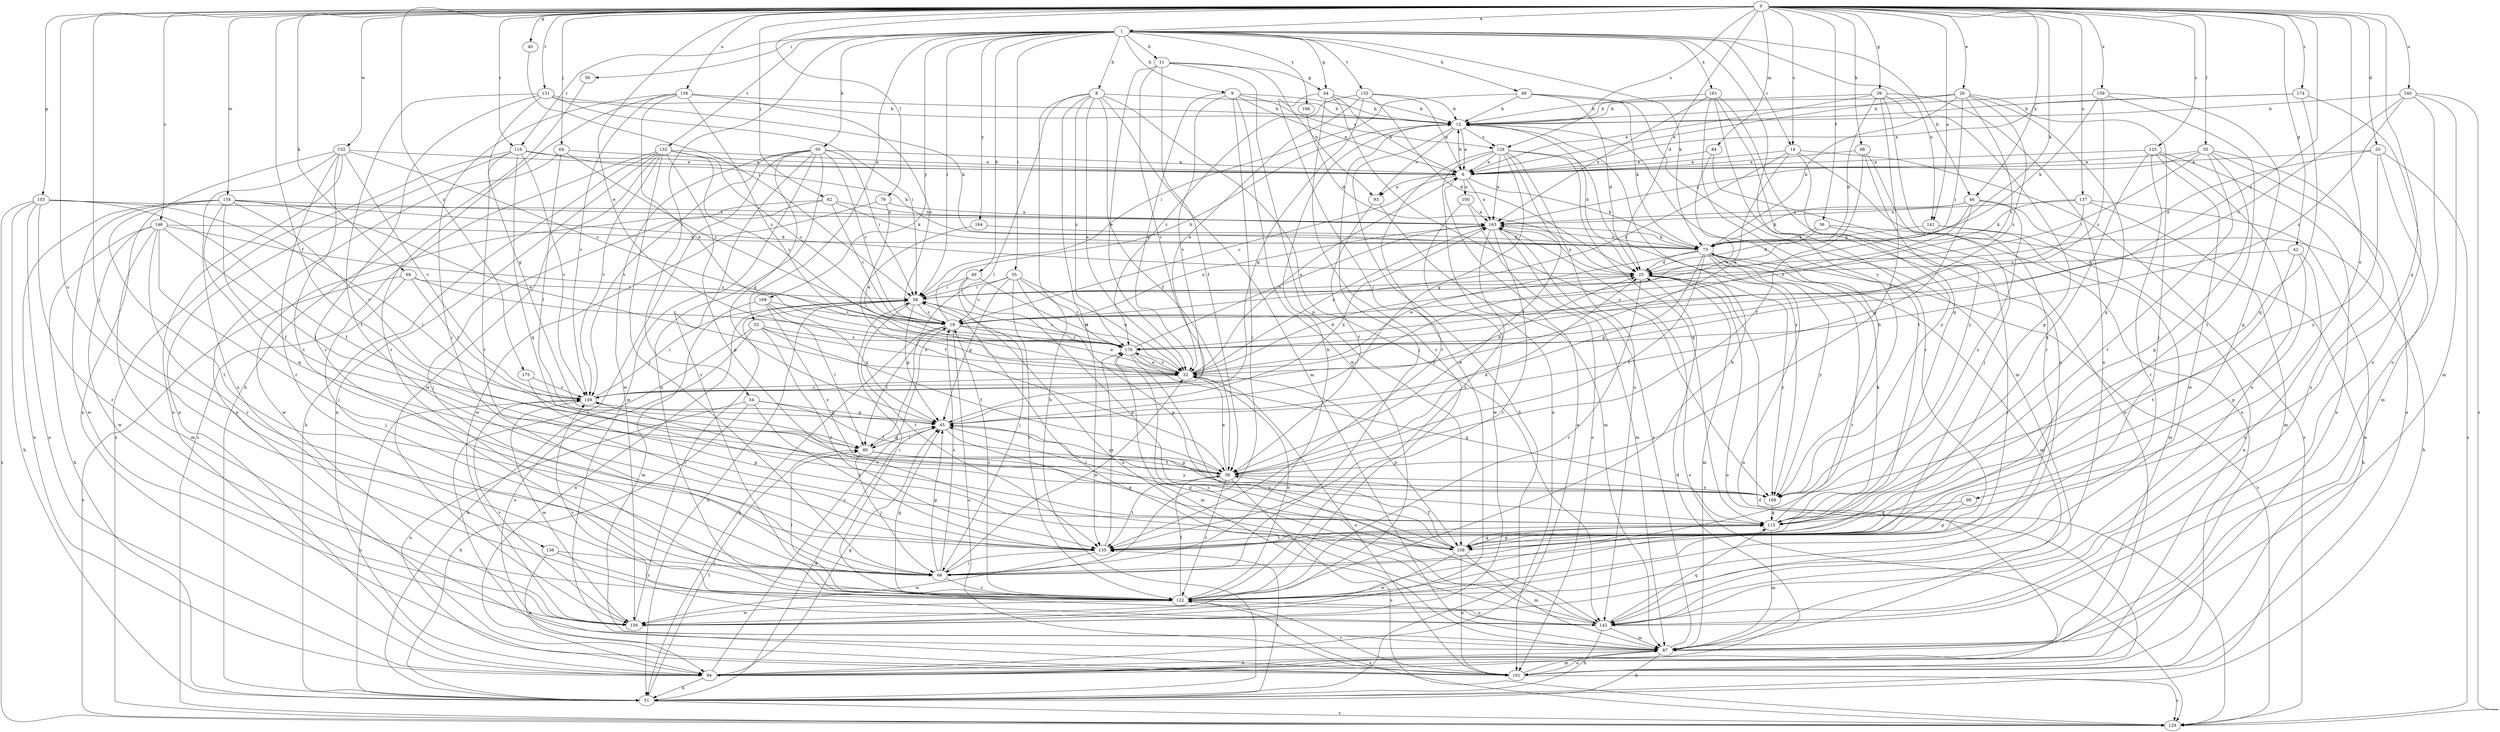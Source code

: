 strict digraph  {
0;
1;
6;
8;
9;
11;
12;
14;
19;
20;
25;
26;
32;
35;
36;
38;
39;
40;
42;
44;
45;
46;
48;
49;
50;
51;
52;
54;
55;
56;
58;
62;
64;
66;
68;
69;
73;
76;
80;
84;
87;
93;
94;
98;
100;
101;
103;
108;
115;
116;
122;
125;
128;
129;
131;
132;
133;
135;
136;
137;
138;
140;
141;
142;
146;
149;
152;
154;
156;
159;
161;
163;
164;
166;
168;
169;
174;
175;
176;
0 -> 1  [label=a];
0 -> 14  [label=c];
0 -> 20  [label=d];
0 -> 25  [label=d];
0 -> 26  [label=e];
0 -> 32  [label=e];
0 -> 35  [label=f];
0 -> 36  [label=f];
0 -> 38  [label=f];
0 -> 39  [label=g];
0 -> 40  [label=g];
0 -> 42  [label=g];
0 -> 46  [label=h];
0 -> 62  [label=j];
0 -> 64  [label=j];
0 -> 66  [label=j];
0 -> 68  [label=k];
0 -> 69  [label=k];
0 -> 73  [label=k];
0 -> 76  [label=l];
0 -> 84  [label=m];
0 -> 98  [label=o];
0 -> 103  [label=p];
0 -> 115  [label=q];
0 -> 116  [label=r];
0 -> 125  [label=s];
0 -> 128  [label=s];
0 -> 131  [label=t];
0 -> 136  [label=u];
0 -> 137  [label=u];
0 -> 138  [label=u];
0 -> 140  [label=u];
0 -> 141  [label=u];
0 -> 146  [label=v];
0 -> 152  [label=w];
0 -> 154  [label=w];
0 -> 159  [label=x];
0 -> 174  [label=z];
0 -> 175  [label=z];
0 -> 176  [label=z];
1 -> 8  [label=b];
1 -> 9  [label=b];
1 -> 11  [label=b];
1 -> 14  [label=c];
1 -> 44  [label=g];
1 -> 46  [label=h];
1 -> 48  [label=h];
1 -> 49  [label=h];
1 -> 50  [label=h];
1 -> 52  [label=i];
1 -> 54  [label=i];
1 -> 55  [label=i];
1 -> 56  [label=i];
1 -> 58  [label=i];
1 -> 73  [label=k];
1 -> 116  [label=r];
1 -> 132  [label=t];
1 -> 133  [label=t];
1 -> 141  [label=u];
1 -> 161  [label=x];
1 -> 164  [label=y];
1 -> 166  [label=y];
1 -> 168  [label=y];
1 -> 169  [label=y];
6 -> 12  [label=b];
6 -> 19  [label=c];
6 -> 73  [label=k];
6 -> 93  [label=n];
6 -> 100  [label=o];
6 -> 163  [label=x];
8 -> 12  [label=b];
8 -> 32  [label=e];
8 -> 38  [label=f];
8 -> 51  [label=h];
8 -> 80  [label=l];
8 -> 87  [label=m];
8 -> 135  [label=t];
8 -> 142  [label=u];
8 -> 176  [label=z];
9 -> 6  [label=a];
9 -> 12  [label=b];
9 -> 32  [label=e];
9 -> 66  [label=j];
9 -> 128  [label=s];
9 -> 149  [label=v];
9 -> 156  [label=w];
11 -> 32  [label=e];
11 -> 38  [label=f];
11 -> 44  [label=g];
11 -> 93  [label=n];
11 -> 108  [label=p];
11 -> 149  [label=v];
12 -> 6  [label=a];
12 -> 25  [label=d];
12 -> 51  [label=h];
12 -> 66  [label=j];
12 -> 93  [label=n];
12 -> 128  [label=s];
14 -> 6  [label=a];
14 -> 19  [label=c];
14 -> 32  [label=e];
14 -> 101  [label=o];
14 -> 129  [label=s];
14 -> 169  [label=y];
19 -> 12  [label=b];
19 -> 32  [label=e];
19 -> 51  [label=h];
19 -> 80  [label=l];
19 -> 101  [label=o];
19 -> 163  [label=x];
19 -> 176  [label=z];
20 -> 6  [label=a];
20 -> 25  [label=d];
20 -> 87  [label=m];
20 -> 129  [label=s];
20 -> 169  [label=y];
25 -> 58  [label=i];
25 -> 87  [label=m];
25 -> 101  [label=o];
25 -> 122  [label=r];
25 -> 163  [label=x];
25 -> 169  [label=y];
26 -> 6  [label=a];
26 -> 12  [label=b];
26 -> 19  [label=c];
26 -> 58  [label=i];
26 -> 66  [label=j];
26 -> 73  [label=k];
26 -> 115  [label=q];
26 -> 176  [label=z];
32 -> 6  [label=a];
32 -> 25  [label=d];
32 -> 101  [label=o];
32 -> 108  [label=p];
32 -> 149  [label=v];
32 -> 163  [label=x];
32 -> 176  [label=z];
35 -> 6  [label=a];
35 -> 58  [label=i];
35 -> 101  [label=o];
35 -> 108  [label=p];
35 -> 135  [label=t];
35 -> 142  [label=u];
35 -> 163  [label=x];
36 -> 25  [label=d];
36 -> 51  [label=h];
36 -> 73  [label=k];
36 -> 122  [label=r];
38 -> 25  [label=d];
38 -> 32  [label=e];
38 -> 45  [label=g];
38 -> 122  [label=r];
38 -> 129  [label=s];
38 -> 135  [label=t];
38 -> 169  [label=y];
39 -> 6  [label=a];
39 -> 12  [label=b];
39 -> 25  [label=d];
39 -> 38  [label=f];
39 -> 108  [label=p];
39 -> 122  [label=r];
39 -> 142  [label=u];
40 -> 58  [label=i];
42 -> 25  [label=d];
42 -> 108  [label=p];
42 -> 135  [label=t];
42 -> 142  [label=u];
44 -> 6  [label=a];
44 -> 12  [label=b];
44 -> 122  [label=r];
44 -> 156  [label=w];
44 -> 169  [label=y];
45 -> 80  [label=l];
45 -> 108  [label=p];
45 -> 163  [label=x];
46 -> 45  [label=g];
46 -> 51  [label=h];
46 -> 73  [label=k];
46 -> 163  [label=x];
46 -> 169  [label=y];
46 -> 176  [label=z];
48 -> 12  [label=b];
48 -> 25  [label=d];
48 -> 58  [label=i];
48 -> 73  [label=k];
48 -> 87  [label=m];
49 -> 32  [label=e];
49 -> 58  [label=i];
49 -> 66  [label=j];
49 -> 108  [label=p];
50 -> 6  [label=a];
50 -> 19  [label=c];
50 -> 45  [label=g];
50 -> 58  [label=i];
50 -> 87  [label=m];
50 -> 101  [label=o];
50 -> 122  [label=r];
50 -> 142  [label=u];
50 -> 149  [label=v];
50 -> 156  [label=w];
51 -> 45  [label=g];
51 -> 80  [label=l];
51 -> 129  [label=s];
51 -> 135  [label=t];
51 -> 149  [label=v];
52 -> 32  [label=e];
52 -> 38  [label=f];
52 -> 51  [label=h];
52 -> 101  [label=o];
52 -> 135  [label=t];
52 -> 176  [label=z];
54 -> 38  [label=f];
54 -> 45  [label=g];
54 -> 51  [label=h];
54 -> 94  [label=n];
54 -> 135  [label=t];
55 -> 19  [label=c];
55 -> 32  [label=e];
55 -> 45  [label=g];
55 -> 58  [label=i];
55 -> 108  [label=p];
55 -> 122  [label=r];
55 -> 176  [label=z];
56 -> 51  [label=h];
58 -> 19  [label=c];
58 -> 45  [label=g];
58 -> 51  [label=h];
58 -> 94  [label=n];
58 -> 135  [label=t];
58 -> 142  [label=u];
62 -> 19  [label=c];
62 -> 66  [label=j];
62 -> 73  [label=k];
62 -> 156  [label=w];
62 -> 163  [label=x];
64 -> 6  [label=a];
64 -> 19  [label=c];
64 -> 80  [label=l];
64 -> 101  [label=o];
66 -> 12  [label=b];
66 -> 19  [label=c];
66 -> 32  [label=e];
66 -> 45  [label=g];
66 -> 122  [label=r];
68 -> 6  [label=a];
68 -> 38  [label=f];
68 -> 66  [label=j];
68 -> 169  [label=y];
69 -> 58  [label=i];
69 -> 66  [label=j];
69 -> 129  [label=s];
69 -> 149  [label=v];
69 -> 176  [label=z];
73 -> 25  [label=d];
73 -> 32  [label=e];
73 -> 38  [label=f];
73 -> 45  [label=g];
73 -> 87  [label=m];
73 -> 94  [label=n];
73 -> 122  [label=r];
73 -> 129  [label=s];
73 -> 163  [label=x];
73 -> 169  [label=y];
76 -> 32  [label=e];
76 -> 156  [label=w];
76 -> 163  [label=x];
80 -> 38  [label=f];
80 -> 45  [label=g];
80 -> 66  [label=j];
80 -> 169  [label=y];
84 -> 6  [label=a];
84 -> 32  [label=e];
84 -> 94  [label=n];
87 -> 51  [label=h];
87 -> 94  [label=n];
87 -> 101  [label=o];
87 -> 163  [label=x];
93 -> 38  [label=f];
93 -> 87  [label=m];
94 -> 6  [label=a];
94 -> 19  [label=c];
94 -> 25  [label=d];
94 -> 45  [label=g];
94 -> 51  [label=h];
98 -> 108  [label=p];
98 -> 115  [label=q];
100 -> 101  [label=o];
100 -> 156  [label=w];
100 -> 163  [label=x];
101 -> 87  [label=m];
101 -> 122  [label=r];
101 -> 129  [label=s];
103 -> 38  [label=f];
103 -> 51  [label=h];
103 -> 80  [label=l];
103 -> 94  [label=n];
103 -> 122  [label=r];
103 -> 129  [label=s];
103 -> 163  [label=x];
108 -> 38  [label=f];
108 -> 45  [label=g];
108 -> 87  [label=m];
108 -> 101  [label=o];
108 -> 115  [label=q];
108 -> 156  [label=w];
115 -> 12  [label=b];
115 -> 73  [label=k];
115 -> 87  [label=m];
115 -> 108  [label=p];
115 -> 135  [label=t];
115 -> 149  [label=v];
116 -> 6  [label=a];
116 -> 73  [label=k];
116 -> 94  [label=n];
116 -> 115  [label=q];
116 -> 129  [label=s];
116 -> 135  [label=t];
116 -> 149  [label=v];
122 -> 12  [label=b];
122 -> 19  [label=c];
122 -> 32  [label=e];
122 -> 38  [label=f];
122 -> 45  [label=g];
122 -> 58  [label=i];
122 -> 80  [label=l];
122 -> 129  [label=s];
122 -> 142  [label=u];
122 -> 156  [label=w];
125 -> 6  [label=a];
125 -> 94  [label=n];
125 -> 115  [label=q];
125 -> 122  [label=r];
125 -> 142  [label=u];
125 -> 156  [label=w];
128 -> 6  [label=a];
128 -> 38  [label=f];
128 -> 45  [label=g];
128 -> 101  [label=o];
128 -> 115  [label=q];
128 -> 135  [label=t];
128 -> 142  [label=u];
128 -> 163  [label=x];
128 -> 169  [label=y];
129 -> 25  [label=d];
131 -> 12  [label=b];
131 -> 45  [label=g];
131 -> 58  [label=i];
131 -> 73  [label=k];
131 -> 122  [label=r];
131 -> 135  [label=t];
132 -> 6  [label=a];
132 -> 19  [label=c];
132 -> 51  [label=h];
132 -> 66  [label=j];
132 -> 94  [label=n];
132 -> 108  [label=p];
132 -> 129  [label=s];
132 -> 149  [label=v];
132 -> 156  [label=w];
132 -> 176  [label=z];
133 -> 6  [label=a];
133 -> 12  [label=b];
133 -> 25  [label=d];
133 -> 32  [label=e];
133 -> 45  [label=g];
133 -> 176  [label=z];
135 -> 66  [label=j];
135 -> 156  [label=w];
135 -> 176  [label=z];
136 -> 66  [label=j];
136 -> 94  [label=n];
136 -> 122  [label=r];
137 -> 19  [label=c];
137 -> 73  [label=k];
137 -> 87  [label=m];
137 -> 101  [label=o];
137 -> 163  [label=x];
138 -> 12  [label=b];
138 -> 19  [label=c];
138 -> 32  [label=e];
138 -> 66  [label=j];
138 -> 122  [label=r];
138 -> 149  [label=v];
138 -> 176  [label=z];
140 -> 12  [label=b];
140 -> 19  [label=c];
140 -> 87  [label=m];
140 -> 129  [label=s];
140 -> 142  [label=u];
140 -> 176  [label=z];
141 -> 73  [label=k];
141 -> 87  [label=m];
141 -> 94  [label=n];
142 -> 51  [label=h];
142 -> 58  [label=i];
142 -> 87  [label=m];
142 -> 115  [label=q];
142 -> 149  [label=v];
142 -> 176  [label=z];
146 -> 51  [label=h];
146 -> 66  [label=j];
146 -> 73  [label=k];
146 -> 80  [label=l];
146 -> 87  [label=m];
146 -> 122  [label=r];
146 -> 156  [label=w];
146 -> 176  [label=z];
149 -> 25  [label=d];
149 -> 45  [label=g];
149 -> 58  [label=i];
149 -> 156  [label=w];
152 -> 6  [label=a];
152 -> 19  [label=c];
152 -> 94  [label=n];
152 -> 101  [label=o];
152 -> 122  [label=r];
152 -> 135  [label=t];
152 -> 142  [label=u];
152 -> 149  [label=v];
154 -> 25  [label=d];
154 -> 32  [label=e];
154 -> 38  [label=f];
154 -> 94  [label=n];
154 -> 115  [label=q];
154 -> 135  [label=t];
154 -> 149  [label=v];
154 -> 156  [label=w];
154 -> 163  [label=x];
156 -> 58  [label=i];
156 -> 149  [label=v];
159 -> 12  [label=b];
159 -> 73  [label=k];
159 -> 108  [label=p];
159 -> 135  [label=t];
159 -> 176  [label=z];
161 -> 12  [label=b];
161 -> 115  [label=q];
161 -> 122  [label=r];
161 -> 135  [label=t];
161 -> 142  [label=u];
161 -> 163  [label=x];
163 -> 73  [label=k];
163 -> 87  [label=m];
163 -> 122  [label=r];
163 -> 129  [label=s];
163 -> 135  [label=t];
164 -> 38  [label=f];
164 -> 73  [label=k];
166 -> 25  [label=d];
168 -> 19  [label=c];
168 -> 45  [label=g];
168 -> 80  [label=l];
168 -> 87  [label=m];
168 -> 169  [label=y];
169 -> 45  [label=g];
169 -> 115  [label=q];
174 -> 6  [label=a];
174 -> 12  [label=b];
174 -> 115  [label=q];
174 -> 142  [label=u];
175 -> 108  [label=p];
175 -> 149  [label=v];
176 -> 32  [label=e];
176 -> 58  [label=i];
176 -> 87  [label=m];
176 -> 115  [label=q];
176 -> 142  [label=u];
176 -> 163  [label=x];
}
